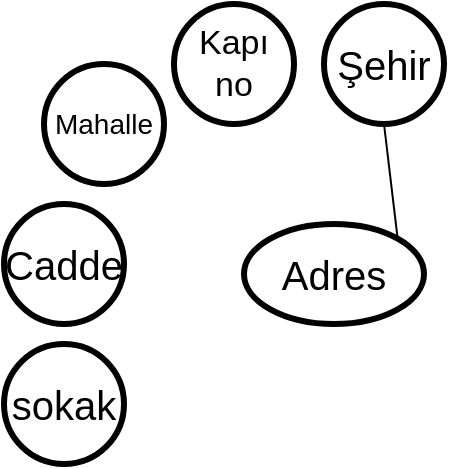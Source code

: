 <mxfile version="14.6.12" type="github">
  <diagram id="cHkmen2uVJKHK1U1vG18" name="Page-1">
    <mxGraphModel dx="1673" dy="934" grid="1" gridSize="10" guides="1" tooltips="1" connect="1" arrows="1" fold="1" page="1" pageScale="1" pageWidth="1169" pageHeight="827" math="0" shadow="0">
      <root>
        <mxCell id="0" />
        <mxCell id="1" parent="0" />
        <mxCell id="bz5pOT8HeX0owc4Qa3ko-11" value="" style="ellipse;whiteSpace=wrap;html=1;aspect=fixed;fontSize=17;strokeWidth=3;" vertex="1" parent="1">
          <mxGeometry x="155" y="60" width="60" height="60" as="geometry" />
        </mxCell>
        <mxCell id="bz5pOT8HeX0owc4Qa3ko-12" value="Kapı no" style="text;html=1;strokeColor=none;fillColor=none;align=center;verticalAlign=middle;whiteSpace=wrap;rounded=0;fontSize=17;" vertex="1" parent="1">
          <mxGeometry x="165" y="80" width="40" height="20" as="geometry" />
        </mxCell>
        <mxCell id="bz5pOT8HeX0owc4Qa3ko-14" value="" style="ellipse;whiteSpace=wrap;html=1;aspect=fixed;fontSize=17;strokeWidth=3;" vertex="1" parent="1">
          <mxGeometry x="90" y="90" width="60" height="60" as="geometry" />
        </mxCell>
        <mxCell id="bz5pOT8HeX0owc4Qa3ko-15" value="Mahalle" style="text;html=1;strokeColor=none;fillColor=none;align=center;verticalAlign=middle;whiteSpace=wrap;rounded=0;fontSize=14;" vertex="1" parent="1">
          <mxGeometry x="100" y="110" width="40" height="20" as="geometry" />
        </mxCell>
        <mxCell id="bz5pOT8HeX0owc4Qa3ko-16" value="" style="ellipse;whiteSpace=wrap;html=1;fontSize=14;strokeWidth=3;" vertex="1" parent="1">
          <mxGeometry x="190" y="170" width="90" height="50" as="geometry" />
        </mxCell>
        <mxCell id="bz5pOT8HeX0owc4Qa3ko-17" value="Adres" style="text;html=1;strokeColor=none;fillColor=none;align=center;verticalAlign=middle;whiteSpace=wrap;rounded=0;fontSize=20;" vertex="1" parent="1">
          <mxGeometry x="215" y="185" width="40" height="20" as="geometry" />
        </mxCell>
        <mxCell id="bz5pOT8HeX0owc4Qa3ko-21" value="" style="ellipse;whiteSpace=wrap;html=1;aspect=fixed;fontSize=20;strokeWidth=3;" vertex="1" parent="1">
          <mxGeometry x="230" y="60" width="60" height="60" as="geometry" />
        </mxCell>
        <mxCell id="bz5pOT8HeX0owc4Qa3ko-22" value="Şehir" style="text;html=1;strokeColor=none;fillColor=none;align=center;verticalAlign=middle;whiteSpace=wrap;rounded=0;fontSize=20;" vertex="1" parent="1">
          <mxGeometry x="240" y="80" width="40" height="20" as="geometry" />
        </mxCell>
        <mxCell id="bz5pOT8HeX0owc4Qa3ko-23" value="" style="ellipse;whiteSpace=wrap;html=1;aspect=fixed;fontSize=17;strokeWidth=3;" vertex="1" parent="1">
          <mxGeometry x="70" y="160" width="60" height="60" as="geometry" />
        </mxCell>
        <mxCell id="bz5pOT8HeX0owc4Qa3ko-27" value="" style="ellipse;whiteSpace=wrap;html=1;aspect=fixed;fontSize=17;strokeWidth=3;" vertex="1" parent="1">
          <mxGeometry x="70" y="230" width="60" height="60" as="geometry" />
        </mxCell>
        <mxCell id="bz5pOT8HeX0owc4Qa3ko-29" value="Cadde" style="text;html=1;strokeColor=none;fillColor=none;align=center;verticalAlign=middle;whiteSpace=wrap;rounded=0;fontSize=20;" vertex="1" parent="1">
          <mxGeometry x="80" y="180" width="40" height="20" as="geometry" />
        </mxCell>
        <mxCell id="bz5pOT8HeX0owc4Qa3ko-30" value="sokak" style="text;html=1;strokeColor=none;fillColor=none;align=center;verticalAlign=middle;whiteSpace=wrap;rounded=0;fontSize=20;" vertex="1" parent="1">
          <mxGeometry x="80" y="250" width="40" height="20" as="geometry" />
        </mxCell>
        <mxCell id="bz5pOT8HeX0owc4Qa3ko-31" value="" style="endArrow=none;html=1;fontSize=20;entryX=0.5;entryY=1;entryDx=0;entryDy=0;exitX=1;exitY=0;exitDx=0;exitDy=0;" edge="1" parent="1" source="bz5pOT8HeX0owc4Qa3ko-16" target="bz5pOT8HeX0owc4Qa3ko-21">
          <mxGeometry width="50" height="50" relative="1" as="geometry">
            <mxPoint x="230" y="170" as="sourcePoint" />
            <mxPoint x="280" y="120" as="targetPoint" />
          </mxGeometry>
        </mxCell>
      </root>
    </mxGraphModel>
  </diagram>
</mxfile>
